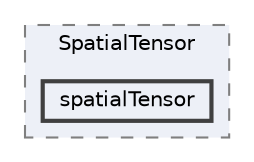 digraph "src/OpenFOAM/primitives/spatialVectorAlgebra/SpatialTensor/spatialTensor"
{
 // LATEX_PDF_SIZE
  bgcolor="transparent";
  edge [fontname=Helvetica,fontsize=10,labelfontname=Helvetica,labelfontsize=10];
  node [fontname=Helvetica,fontsize=10,shape=box,height=0.2,width=0.4];
  compound=true
  subgraph clusterdir_a6b8a6f9dface4c74b0aa8fa3cc8b4c1 {
    graph [ bgcolor="#edf0f7", pencolor="grey50", label="SpatialTensor", fontname=Helvetica,fontsize=10 style="filled,dashed", URL="dir_a6b8a6f9dface4c74b0aa8fa3cc8b4c1.html",tooltip=""]
  dir_b1309e4acb02a176b805527d92dce595 [label="spatialTensor", fillcolor="#edf0f7", color="grey25", style="filled,bold", URL="dir_b1309e4acb02a176b805527d92dce595.html",tooltip=""];
  }
}
